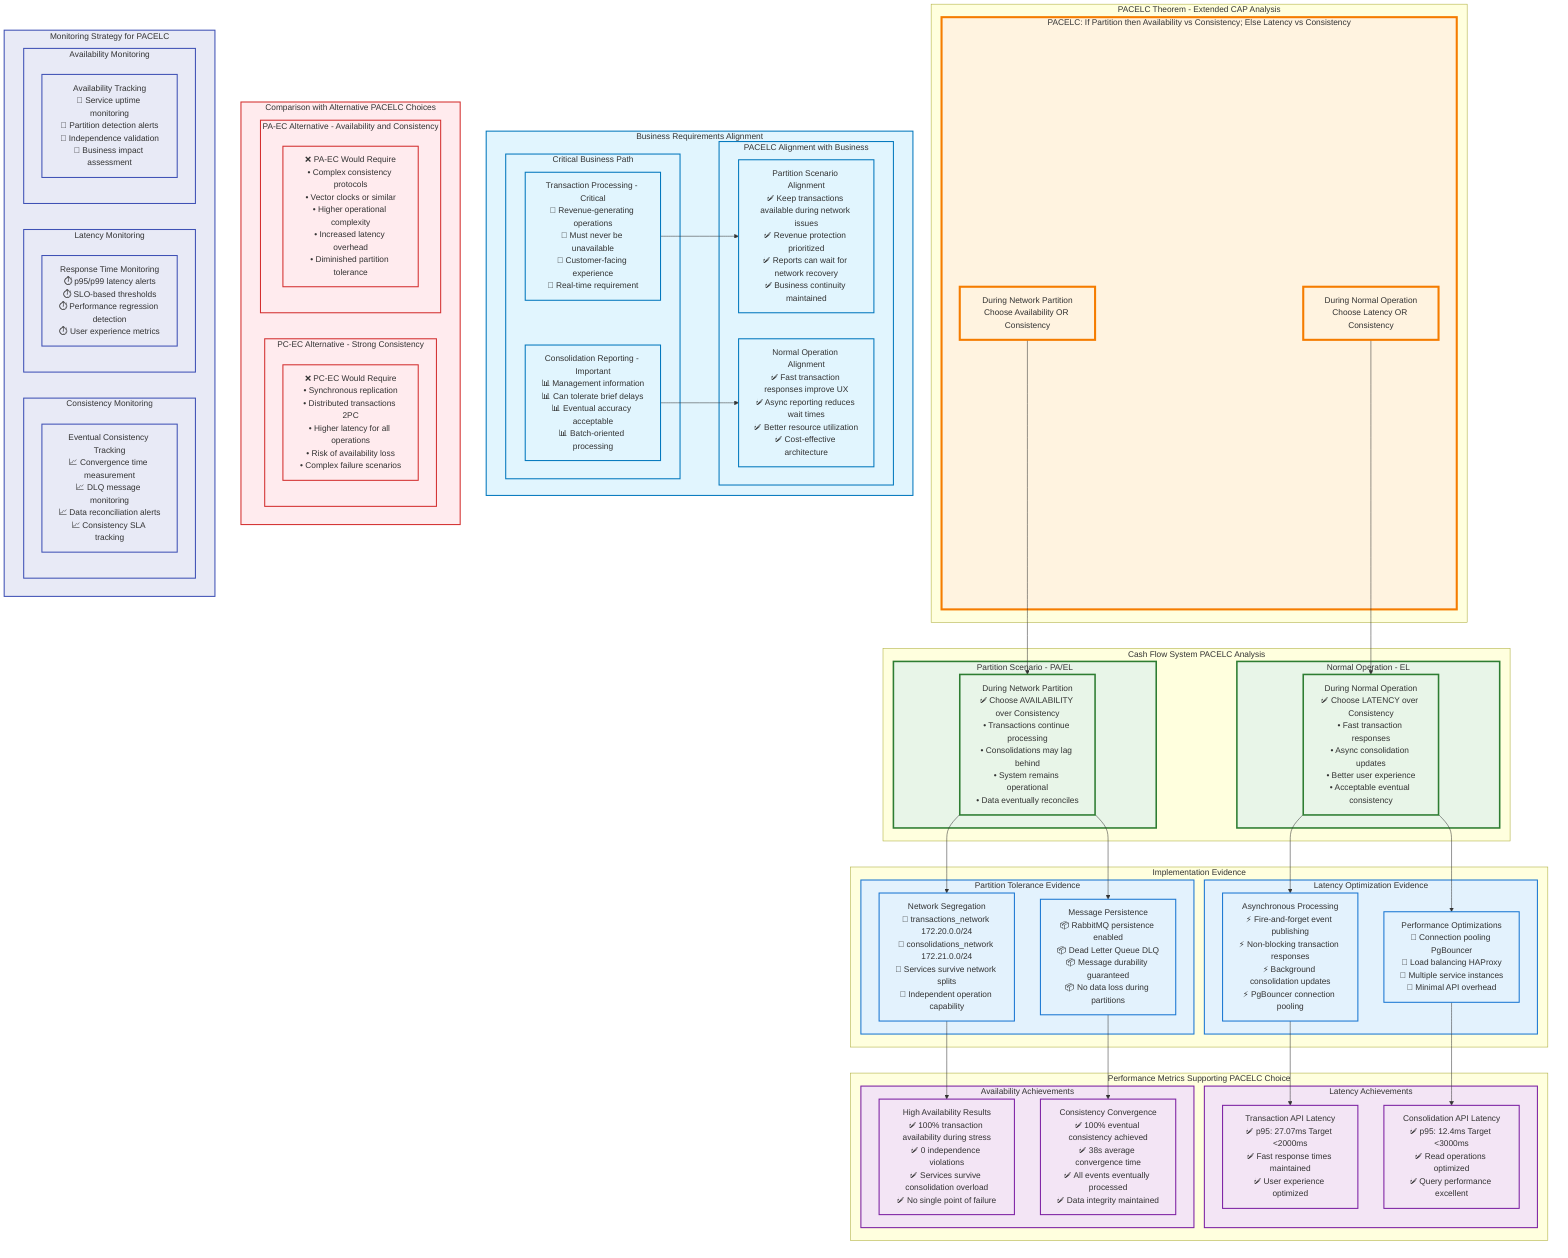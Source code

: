 graph TB
  subgraph PACELCTheorem[PACELC Theorem - Extended CAP Analysis]
    subgraph PACELCDefinition[PACELC: If Partition then Availability vs Consistency; Else Latency vs Consistency]
      PartitionScenario[During Network Partition<br/>Choose Availability OR Consistency]
      NormalScenario[During Normal Operation<br/>Choose Latency OR Consistency]
    end
  end

  subgraph CashFlowPACELC[Cash Flow System PACELC Analysis]
    subgraph PartitionChoice[Partition Scenario - PA/EL]
      DuringPartition[During Network Partition<br/>✅ Choose AVAILABILITY over Consistency<br/>• Transactions continue processing<br/>• Consolidations may lag behind<br/>• System remains operational<br/>• Data eventually reconciles]
    end

    subgraph NormalChoice[Normal Operation - EL]
      DuringNormalOp[During Normal Operation<br/>✅ Choose LATENCY over Consistency<br/>• Fast transaction responses<br/>• Async consolidation updates<br/>• Better user experience<br/>• Acceptable eventual consistency]
    end
  end

  subgraph ImplementationEvidence[Implementation Evidence]
    subgraph PartitionEvidence[Partition Tolerance Evidence]
      NetworkSegregation[Network Segregation<br/>🔗 transactions_network 172.20.0.0/24<br/>🔗 consolidations_network 172.21.0.0/24<br/>🔗 Services survive network splits<br/>🔗 Independent operation capability]

      MessagePersistence[Message Persistence<br/>📦 RabbitMQ persistence enabled<br/>📦 Dead Letter Queue DLQ<br/>📦 Message durability guaranteed<br/>📦 No data loss during partitions]
    end

    subgraph LatencyOptimization[Latency Optimization Evidence]
      AsyncProcessing[Asynchronous Processing<br/>⚡ Fire-and-forget event publishing<br/>⚡ Non-blocking transaction responses<br/>⚡ Background consolidation updates<br/>⚡ PgBouncer connection pooling]

      CachingStrategy[Performance Optimizations<br/>🚀 Connection pooling PgBouncer<br/>🚀 Load balancing HAProxy<br/>🚀 Multiple service instances<br/>🚀 Minimal API overhead]
    end
  end

  subgraph PerformanceMetrics[Performance Metrics Supporting PACELC Choice]
    subgraph LatencyMetrics[Latency Achievements]
      TransactionLatency[Transaction API Latency<br/>✅ p95: 27.07ms Target <2000ms<br/>✅ Fast response times maintained<br/>✅ User experience optimized]

      ConsolidationLatency[Consolidation API Latency<br/>✅ p95: 12.4ms Target <3000ms<br/>✅ Read operations optimized<br/>✅ Query performance excellent]
    end

    subgraph AvailabilityAchieved[Availability Achievements]
      UptimeMetrics[High Availability Results<br/>✅ 100% transaction availability during stress<br/>✅ 0 independence violations<br/>✅ Services survive consolidation overload<br/>✅ No single point of failure]

      ConsistencyConvergence[Consistency Convergence<br/>✅ 100% eventual consistency achieved<br/>✅ 38s average convergence time<br/>✅ All events eventually processed<br/>✅ Data integrity maintained]
    end
  end

  subgraph BusinessAlignment[Business Requirements Alignment]
    subgraph CriticalPath[Critical Business Path]
      TransactionCriticality[Transaction Processing - Critical<br/>💎 Revenue-generating operations<br/>💎 Must never be unavailable<br/>💎 Customer-facing experience<br/>💎 Real-time requirement]

      ReportingCriticality[Consolidation Reporting - Important<br/>📊 Management information<br/>📊 Can tolerate brief delays<br/>📊 Eventual accuracy acceptable<br/>📊 Batch-oriented processing]
    end

    subgraph PAELCAlignment[PACELC Alignment with Business]
      PartitionAlignment[Partition Scenario Alignment<br/>✅ Keep transactions available during network issues<br/>✅ Revenue protection prioritized<br/>✅ Reports can wait for network recovery<br/>✅ Business continuity maintained]

      LatencyAlignment[Normal Operation Alignment<br/>✅ Fast transaction responses improve UX<br/>✅ Async reporting reduces wait times<br/>✅ Better resource utilization<br/>✅ Cost-effective architecture]
    end
  end

  subgraph ComparisonWithAlternatives[Comparison with Alternative PACELC Choices]
    subgraph PCECChoice[PC-EC Alternative - Strong Consistency]
      PCECTradeoffs[❌ PC-EC Would Require<br/>• Synchronous replication<br/>• Distributed transactions 2PC<br/>• Higher latency for all operations<br/>• Risk of availability loss<br/>• Complex failure scenarios]
    end

    subgraph PAECChoice[PA-EC Alternative - Availability and Consistency]
      PAECTradeoffs[❌ PA-EC Would Require<br/>• Complex consistency protocols<br/>• Vector clocks or similar<br/>• Higher operational complexity<br/>• Increased latency overhead<br/>• Diminished partition tolerance]
    end
  end

  subgraph MonitoringStrategy[Monitoring Strategy for PACELC]
    subgraph ConsistencyMonitoring[Consistency Monitoring]
      EventualConsistencyTracking[Eventual Consistency Tracking<br/>📈 Convergence time measurement<br/>📈 DLQ message monitoring<br/>📈 Data reconciliation alerts<br/>📈 Consistency SLA tracking]
    end

    subgraph LatencyMonitoring[Latency Monitoring]
      ResponseTimeTracking[Response Time Monitoring<br/>⏱️ p95/p99 latency alerts<br/>⏱️ SLO-based thresholds<br/>⏱️ Performance regression detection<br/>⏱️ User experience metrics]
    end

    subgraph AvailabilityMonitoring[Availability Monitoring]
      UptimeTracking[Availability Tracking<br/>🎯 Service uptime monitoring<br/>🎯 Partition detection alerts<br/>🎯 Independence validation<br/>🎯 Business impact assessment]
    end
  end

  %% Relationships
  PartitionScenario --> DuringPartition
  NormalScenario --> DuringNormalOp

  DuringPartition --> NetworkSegregation
  DuringPartition --> MessagePersistence
  DuringNormalOp --> AsyncProcessing
  DuringNormalOp --> CachingStrategy

  AsyncProcessing --> TransactionLatency
  CachingStrategy --> ConsolidationLatency
  NetworkSegregation --> UptimeMetrics
  MessagePersistence --> ConsistencyConvergence

  TransactionCriticality --> PartitionAlignment
  ReportingCriticality --> LatencyAlignment

  %% Styling
  classDef theorem fill:#fff3e0,stroke:#f57c00,stroke-width:4px
  classDef ourChoice fill:#e8f5e8,stroke:#2e7d32,stroke-width:3px
  classDef evidence fill:#e3f2fd,stroke:#1976d2,stroke-width:2px
  classDef metrics fill:#f3e5f5,stroke:#7b1fa2,stroke-width:2px
  classDef business fill:#e1f5fe,stroke:#0277bd,stroke-width:2px
  classDef monitoring fill:#e8eaf6,stroke:#3f51b5,stroke-width:2px
  classDef alternatives fill:#ffebee,stroke:#d32f2f,stroke-width:2px

  class PACELCDefinition,PartitionScenario,NormalScenario theorem
  class PartitionChoice,NormalChoice,DuringPartition,DuringNormalOp ourChoice
  class PartitionEvidence,LatencyOptimization,NetworkSegregation,MessagePersistence,AsyncProcessing,CachingStrategy evidence
  class LatencyMetrics,AvailabilityAchieved,TransactionLatency,ConsolidationLatency,UptimeMetrics,ConsistencyConvergence metrics
  class BusinessAlignment,CriticalPath,PAELCAlignment,TransactionCriticality,ReportingCriticality,PartitionAlignment,LatencyAlignment business
  class MonitoringStrategy,ConsistencyMonitoring,LatencyMonitoring,AvailabilityMonitoring,EventualConsistencyTracking,ResponseTimeTracking,UptimeTracking monitoring
  class ComparisonWithAlternatives,PCECChoice,PAECChoice,PCECTradeoffs,PAECTradeoffs alternatives